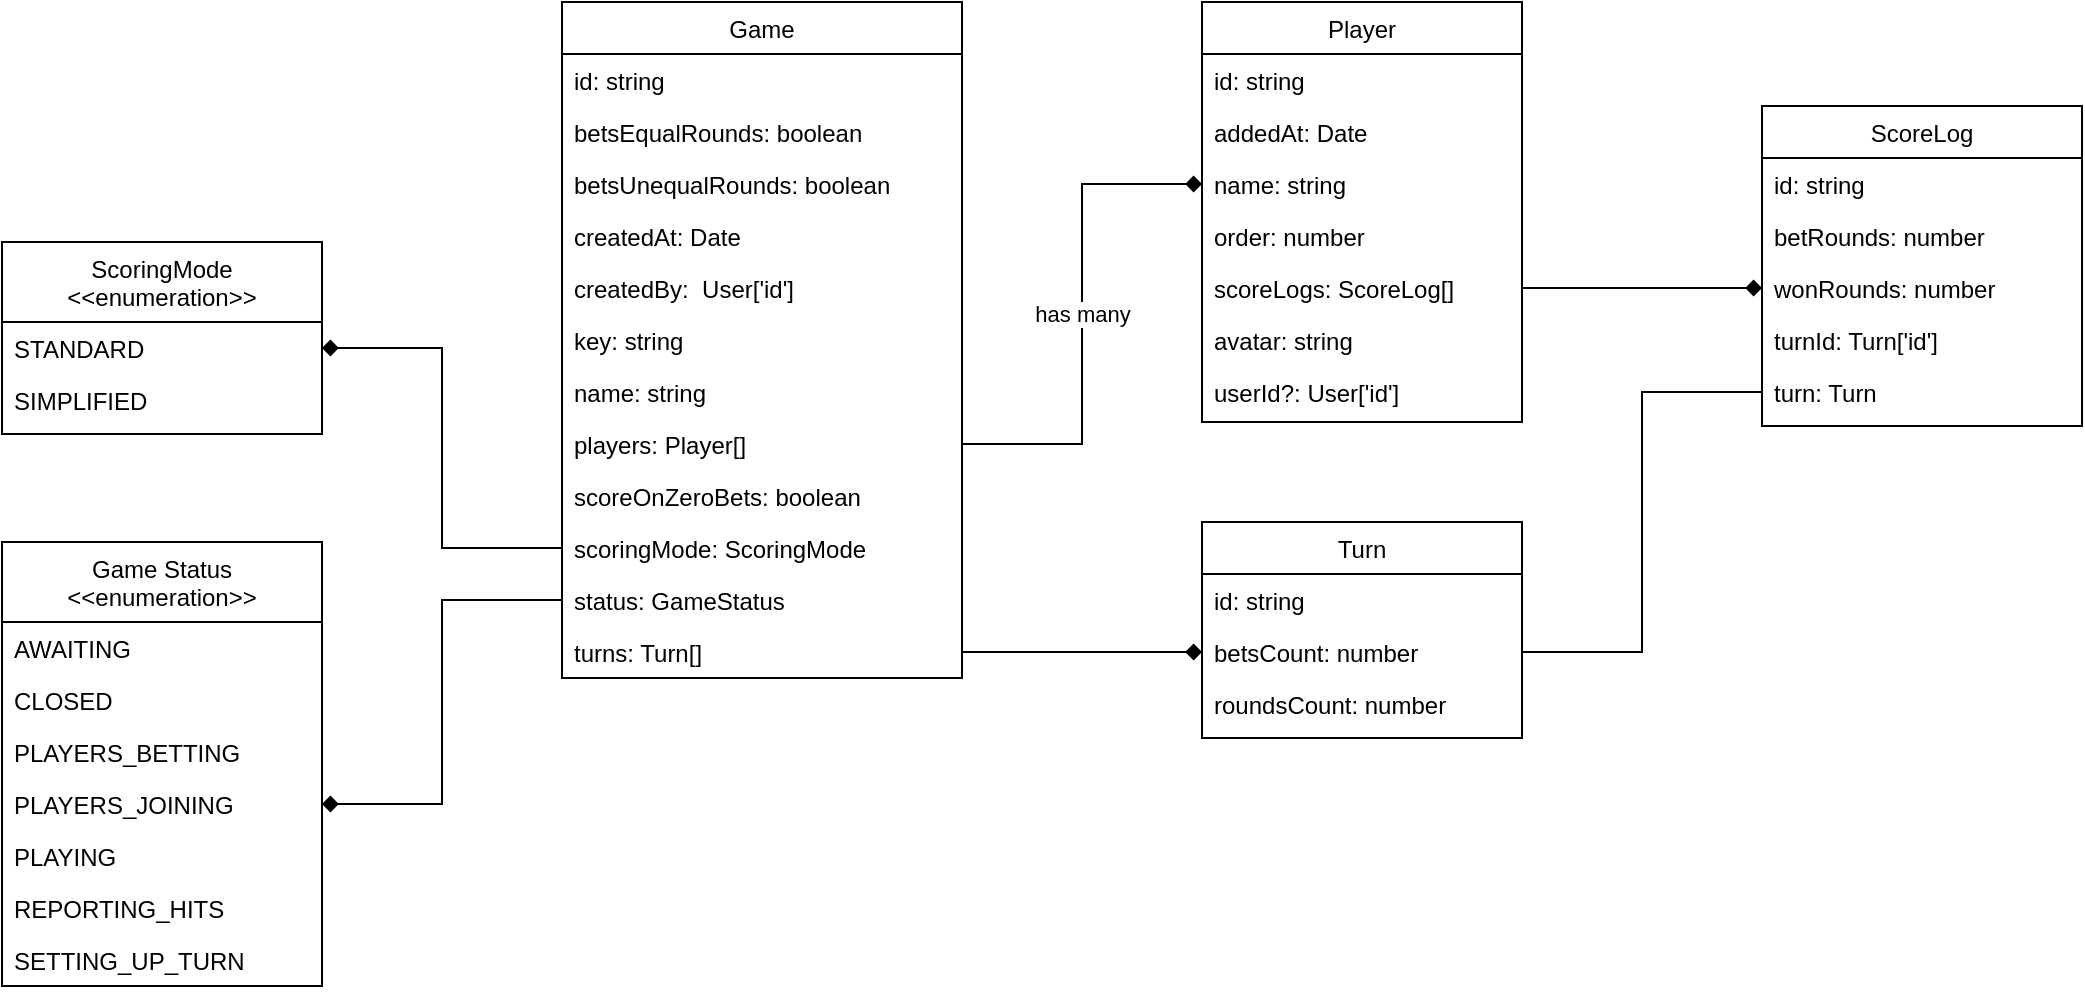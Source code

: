 <mxfile version="14.9.5" type="device"><diagram id="C5RBs43oDa-KdzZeNtuy" name="Page-1"><mxGraphModel dx="2139" dy="802" grid="1" gridSize="10" guides="1" tooltips="1" connect="1" arrows="1" fold="1" page="1" pageScale="1" pageWidth="827" pageHeight="1169" math="0" shadow="0"><root><mxCell id="WIyWlLk6GJQsqaUBKTNV-0"/><mxCell id="WIyWlLk6GJQsqaUBKTNV-1" parent="WIyWlLk6GJQsqaUBKTNV-0"/><mxCell id="zkfFHV4jXpPFQw0GAbJ--0" value="Game" style="swimlane;fontStyle=0;align=center;verticalAlign=top;childLayout=stackLayout;horizontal=1;startSize=26;horizontalStack=0;resizeParent=1;resizeLast=0;collapsible=1;marginBottom=0;rounded=0;shadow=0;strokeWidth=1;" parent="WIyWlLk6GJQsqaUBKTNV-1" vertex="1"><mxGeometry x="200" y="120" width="200" height="338" as="geometry"><mxRectangle x="230" y="140" width="160" height="26" as="alternateBounds"/></mxGeometry></mxCell><mxCell id="zkfFHV4jXpPFQw0GAbJ--1" value="id: string" style="text;align=left;verticalAlign=top;spacingLeft=4;spacingRight=4;overflow=hidden;rotatable=0;points=[[0,0.5],[1,0.5]];portConstraint=eastwest;" parent="zkfFHV4jXpPFQw0GAbJ--0" vertex="1"><mxGeometry y="26" width="200" height="26" as="geometry"/></mxCell><mxCell id="zkfFHV4jXpPFQw0GAbJ--2" value="betsEqualRounds: boolean" style="text;align=left;verticalAlign=top;spacingLeft=4;spacingRight=4;overflow=hidden;rotatable=0;points=[[0,0.5],[1,0.5]];portConstraint=eastwest;rounded=0;shadow=0;html=0;" parent="zkfFHV4jXpPFQw0GAbJ--0" vertex="1"><mxGeometry y="52" width="200" height="26" as="geometry"/></mxCell><mxCell id="zkfFHV4jXpPFQw0GAbJ--3" value="betsUnequalRounds: boolean" style="text;align=left;verticalAlign=top;spacingLeft=4;spacingRight=4;overflow=hidden;rotatable=0;points=[[0,0.5],[1,0.5]];portConstraint=eastwest;rounded=0;shadow=0;html=0;" parent="zkfFHV4jXpPFQw0GAbJ--0" vertex="1"><mxGeometry y="78" width="200" height="26" as="geometry"/></mxCell><mxCell id="20oIzmW-z6KYW1uP7pCW-0" value="createdAt: Date" style="text;align=left;verticalAlign=top;spacingLeft=4;spacingRight=4;overflow=hidden;rotatable=0;points=[[0,0.5],[1,0.5]];portConstraint=eastwest;rounded=0;shadow=0;html=0;" vertex="1" parent="zkfFHV4jXpPFQw0GAbJ--0"><mxGeometry y="104" width="200" height="26" as="geometry"/></mxCell><mxCell id="20oIzmW-z6KYW1uP7pCW-1" value="createdBy:  User['id']" style="text;align=left;verticalAlign=top;spacingLeft=4;spacingRight=4;overflow=hidden;rotatable=0;points=[[0,0.5],[1,0.5]];portConstraint=eastwest;rounded=0;shadow=0;html=0;" vertex="1" parent="zkfFHV4jXpPFQw0GAbJ--0"><mxGeometry y="130" width="200" height="26" as="geometry"/></mxCell><mxCell id="20oIzmW-z6KYW1uP7pCW-2" value="key: string" style="text;align=left;verticalAlign=top;spacingLeft=4;spacingRight=4;overflow=hidden;rotatable=0;points=[[0,0.5],[1,0.5]];portConstraint=eastwest;rounded=0;shadow=0;html=0;" vertex="1" parent="zkfFHV4jXpPFQw0GAbJ--0"><mxGeometry y="156" width="200" height="26" as="geometry"/></mxCell><mxCell id="20oIzmW-z6KYW1uP7pCW-3" value="name: string" style="text;align=left;verticalAlign=top;spacingLeft=4;spacingRight=4;overflow=hidden;rotatable=0;points=[[0,0.5],[1,0.5]];portConstraint=eastwest;rounded=0;shadow=0;html=0;" vertex="1" parent="zkfFHV4jXpPFQw0GAbJ--0"><mxGeometry y="182" width="200" height="26" as="geometry"/></mxCell><mxCell id="20oIzmW-z6KYW1uP7pCW-22" value="players: Player[]" style="text;align=left;verticalAlign=top;spacingLeft=4;spacingRight=4;overflow=hidden;rotatable=0;points=[[0,0.5],[1,0.5]];portConstraint=eastwest;rounded=0;shadow=0;html=0;" vertex="1" parent="zkfFHV4jXpPFQw0GAbJ--0"><mxGeometry y="208" width="200" height="26" as="geometry"/></mxCell><mxCell id="20oIzmW-z6KYW1uP7pCW-23" value="scoreOnZeroBets: boolean" style="text;align=left;verticalAlign=top;spacingLeft=4;spacingRight=4;overflow=hidden;rotatable=0;points=[[0,0.5],[1,0.5]];portConstraint=eastwest;rounded=0;shadow=0;html=0;" vertex="1" parent="zkfFHV4jXpPFQw0GAbJ--0"><mxGeometry y="234" width="200" height="26" as="geometry"/></mxCell><mxCell id="20oIzmW-z6KYW1uP7pCW-24" value="scoringMode: ScoringMode" style="text;align=left;verticalAlign=top;spacingLeft=4;spacingRight=4;overflow=hidden;rotatable=0;points=[[0,0.5],[1,0.5]];portConstraint=eastwest;rounded=0;shadow=0;html=0;" vertex="1" parent="zkfFHV4jXpPFQw0GAbJ--0"><mxGeometry y="260" width="200" height="26" as="geometry"/></mxCell><mxCell id="20oIzmW-z6KYW1uP7pCW-25" value="status: GameStatus" style="text;align=left;verticalAlign=top;spacingLeft=4;spacingRight=4;overflow=hidden;rotatable=0;points=[[0,0.5],[1,0.5]];portConstraint=eastwest;rounded=0;shadow=0;html=0;" vertex="1" parent="zkfFHV4jXpPFQw0GAbJ--0"><mxGeometry y="286" width="200" height="26" as="geometry"/></mxCell><mxCell id="20oIzmW-z6KYW1uP7pCW-26" value="turns: Turn[]" style="text;align=left;verticalAlign=top;spacingLeft=4;spacingRight=4;overflow=hidden;rotatable=0;points=[[0,0.5],[1,0.5]];portConstraint=eastwest;rounded=0;shadow=0;html=0;" vertex="1" parent="zkfFHV4jXpPFQw0GAbJ--0"><mxGeometry y="312" width="200" height="26" as="geometry"/></mxCell><mxCell id="20oIzmW-z6KYW1uP7pCW-12" value="Game Status&#10;&lt;&lt;enumeration&gt;&gt;" style="swimlane;fontStyle=0;align=center;verticalAlign=top;childLayout=stackLayout;horizontal=1;startSize=40;horizontalStack=0;resizeParent=1;resizeLast=0;collapsible=1;marginBottom=0;rounded=0;shadow=0;strokeWidth=1;" vertex="1" parent="WIyWlLk6GJQsqaUBKTNV-1"><mxGeometry x="-80" y="390" width="160" height="222" as="geometry"><mxRectangle x="-40" y="120" width="160" height="40" as="alternateBounds"/></mxGeometry></mxCell><mxCell id="20oIzmW-z6KYW1uP7pCW-14" value="AWAITING &#10;" style="text;align=left;verticalAlign=top;spacingLeft=4;spacingRight=4;overflow=hidden;rotatable=0;points=[[0,0.5],[1,0.5]];portConstraint=eastwest;rounded=0;shadow=0;html=0;" vertex="1" parent="20oIzmW-z6KYW1uP7pCW-12"><mxGeometry y="40" width="160" height="26" as="geometry"/></mxCell><mxCell id="20oIzmW-z6KYW1uP7pCW-15" value="CLOSED" style="text;align=left;verticalAlign=top;spacingLeft=4;spacingRight=4;overflow=hidden;rotatable=0;points=[[0,0.5],[1,0.5]];portConstraint=eastwest;rounded=0;shadow=0;html=0;" vertex="1" parent="20oIzmW-z6KYW1uP7pCW-12"><mxGeometry y="66" width="160" height="26" as="geometry"/></mxCell><mxCell id="20oIzmW-z6KYW1uP7pCW-16" value="PLAYERS_BETTING" style="text;align=left;verticalAlign=top;spacingLeft=4;spacingRight=4;overflow=hidden;rotatable=0;points=[[0,0.5],[1,0.5]];portConstraint=eastwest;rounded=0;shadow=0;html=0;" vertex="1" parent="20oIzmW-z6KYW1uP7pCW-12"><mxGeometry y="92" width="160" height="26" as="geometry"/></mxCell><mxCell id="20oIzmW-z6KYW1uP7pCW-17" value="PLAYERS_JOINING" style="text;align=left;verticalAlign=top;spacingLeft=4;spacingRight=4;overflow=hidden;rotatable=0;points=[[0,0.5],[1,0.5]];portConstraint=eastwest;rounded=0;shadow=0;html=0;" vertex="1" parent="20oIzmW-z6KYW1uP7pCW-12"><mxGeometry y="118" width="160" height="26" as="geometry"/></mxCell><mxCell id="20oIzmW-z6KYW1uP7pCW-18" value="PLAYING" style="text;align=left;verticalAlign=top;spacingLeft=4;spacingRight=4;overflow=hidden;rotatable=0;points=[[0,0.5],[1,0.5]];portConstraint=eastwest;rounded=0;shadow=0;html=0;" vertex="1" parent="20oIzmW-z6KYW1uP7pCW-12"><mxGeometry y="144" width="160" height="26" as="geometry"/></mxCell><mxCell id="20oIzmW-z6KYW1uP7pCW-19" value="REPORTING_HITS" style="text;align=left;verticalAlign=top;spacingLeft=4;spacingRight=4;overflow=hidden;rotatable=0;points=[[0,0.5],[1,0.5]];portConstraint=eastwest;rounded=0;shadow=0;html=0;" vertex="1" parent="20oIzmW-z6KYW1uP7pCW-12"><mxGeometry y="170" width="160" height="26" as="geometry"/></mxCell><mxCell id="20oIzmW-z6KYW1uP7pCW-21" value="SETTING_UP_TURN" style="text;align=left;verticalAlign=top;spacingLeft=4;spacingRight=4;overflow=hidden;rotatable=0;points=[[0,0.5],[1,0.5]];portConstraint=eastwest;rounded=0;shadow=0;html=0;" vertex="1" parent="20oIzmW-z6KYW1uP7pCW-12"><mxGeometry y="196" width="160" height="26" as="geometry"/></mxCell><mxCell id="20oIzmW-z6KYW1uP7pCW-28" style="edgeStyle=orthogonalEdgeStyle;rounded=0;orthogonalLoop=1;jettySize=auto;html=1;exitX=1;exitY=0.5;exitDx=0;exitDy=0;entryX=0;entryY=0.5;entryDx=0;entryDy=0;startArrow=diamond;startFill=1;endArrow=none;endFill=0;" edge="1" parent="WIyWlLk6GJQsqaUBKTNV-1" source="20oIzmW-z6KYW1uP7pCW-17" target="20oIzmW-z6KYW1uP7pCW-25"><mxGeometry relative="1" as="geometry"/></mxCell><mxCell id="20oIzmW-z6KYW1uP7pCW-29" value="ScoringMode&#10;&lt;&lt;enumeration&gt;&gt;" style="swimlane;fontStyle=0;align=center;verticalAlign=top;childLayout=stackLayout;horizontal=1;startSize=40;horizontalStack=0;resizeParent=1;resizeLast=0;collapsible=1;marginBottom=0;rounded=0;shadow=0;strokeWidth=1;" vertex="1" parent="WIyWlLk6GJQsqaUBKTNV-1"><mxGeometry x="-80" y="240" width="160" height="96" as="geometry"><mxRectangle x="-40" y="120" width="160" height="40" as="alternateBounds"/></mxGeometry></mxCell><mxCell id="20oIzmW-z6KYW1uP7pCW-30" value="STANDARD" style="text;align=left;verticalAlign=top;spacingLeft=4;spacingRight=4;overflow=hidden;rotatable=0;points=[[0,0.5],[1,0.5]];portConstraint=eastwest;rounded=0;shadow=0;html=0;" vertex="1" parent="20oIzmW-z6KYW1uP7pCW-29"><mxGeometry y="40" width="160" height="26" as="geometry"/></mxCell><mxCell id="20oIzmW-z6KYW1uP7pCW-31" value="SIMPLIFIED" style="text;align=left;verticalAlign=top;spacingLeft=4;spacingRight=4;overflow=hidden;rotatable=0;points=[[0,0.5],[1,0.5]];portConstraint=eastwest;rounded=0;shadow=0;html=0;" vertex="1" parent="20oIzmW-z6KYW1uP7pCW-29"><mxGeometry y="66" width="160" height="26" as="geometry"/></mxCell><mxCell id="20oIzmW-z6KYW1uP7pCW-38" style="edgeStyle=orthogonalEdgeStyle;rounded=0;orthogonalLoop=1;jettySize=auto;html=1;exitX=1;exitY=0.5;exitDx=0;exitDy=0;entryX=0;entryY=0.5;entryDx=0;entryDy=0;startArrow=diamond;startFill=1;endArrow=none;endFill=0;" edge="1" parent="WIyWlLk6GJQsqaUBKTNV-1" source="20oIzmW-z6KYW1uP7pCW-30" target="20oIzmW-z6KYW1uP7pCW-24"><mxGeometry relative="1" as="geometry"/></mxCell><mxCell id="20oIzmW-z6KYW1uP7pCW-39" value="Player" style="swimlane;fontStyle=0;align=center;verticalAlign=top;childLayout=stackLayout;horizontal=1;startSize=26;horizontalStack=0;resizeParent=1;resizeLast=0;collapsible=1;marginBottom=0;rounded=0;shadow=0;strokeWidth=1;" vertex="1" parent="WIyWlLk6GJQsqaUBKTNV-1"><mxGeometry x="520" y="120" width="160" height="210" as="geometry"><mxRectangle x="230" y="140" width="160" height="26" as="alternateBounds"/></mxGeometry></mxCell><mxCell id="20oIzmW-z6KYW1uP7pCW-40" value="id: string" style="text;align=left;verticalAlign=top;spacingLeft=4;spacingRight=4;overflow=hidden;rotatable=0;points=[[0,0.5],[1,0.5]];portConstraint=eastwest;" vertex="1" parent="20oIzmW-z6KYW1uP7pCW-39"><mxGeometry y="26" width="160" height="26" as="geometry"/></mxCell><mxCell id="20oIzmW-z6KYW1uP7pCW-41" value="addedAt: Date" style="text;align=left;verticalAlign=top;spacingLeft=4;spacingRight=4;overflow=hidden;rotatable=0;points=[[0,0.5],[1,0.5]];portConstraint=eastwest;rounded=0;shadow=0;html=0;" vertex="1" parent="20oIzmW-z6KYW1uP7pCW-39"><mxGeometry y="52" width="160" height="26" as="geometry"/></mxCell><mxCell id="20oIzmW-z6KYW1uP7pCW-42" value="name: string" style="text;align=left;verticalAlign=top;spacingLeft=4;spacingRight=4;overflow=hidden;rotatable=0;points=[[0,0.5],[1,0.5]];portConstraint=eastwest;rounded=0;shadow=0;html=0;" vertex="1" parent="20oIzmW-z6KYW1uP7pCW-39"><mxGeometry y="78" width="160" height="26" as="geometry"/></mxCell><mxCell id="20oIzmW-z6KYW1uP7pCW-43" value="order: number" style="text;align=left;verticalAlign=top;spacingLeft=4;spacingRight=4;overflow=hidden;rotatable=0;points=[[0,0.5],[1,0.5]];portConstraint=eastwest;rounded=0;shadow=0;html=0;" vertex="1" parent="20oIzmW-z6KYW1uP7pCW-39"><mxGeometry y="104" width="160" height="26" as="geometry"/></mxCell><mxCell id="20oIzmW-z6KYW1uP7pCW-44" value="scoreLogs: ScoreLog[]" style="text;align=left;verticalAlign=top;spacingLeft=4;spacingRight=4;overflow=hidden;rotatable=0;points=[[0,0.5],[1,0.5]];portConstraint=eastwest;rounded=0;shadow=0;html=0;" vertex="1" parent="20oIzmW-z6KYW1uP7pCW-39"><mxGeometry y="130" width="160" height="26" as="geometry"/></mxCell><mxCell id="20oIzmW-z6KYW1uP7pCW-45" value="avatar: string" style="text;align=left;verticalAlign=top;spacingLeft=4;spacingRight=4;overflow=hidden;rotatable=0;points=[[0,0.5],[1,0.5]];portConstraint=eastwest;rounded=0;shadow=0;html=0;" vertex="1" parent="20oIzmW-z6KYW1uP7pCW-39"><mxGeometry y="156" width="160" height="26" as="geometry"/></mxCell><mxCell id="20oIzmW-z6KYW1uP7pCW-46" value="userId?: User['id']" style="text;align=left;verticalAlign=top;spacingLeft=4;spacingRight=4;overflow=hidden;rotatable=0;points=[[0,0.5],[1,0.5]];portConstraint=eastwest;rounded=0;shadow=0;html=0;" vertex="1" parent="20oIzmW-z6KYW1uP7pCW-39"><mxGeometry y="182" width="160" height="26" as="geometry"/></mxCell><mxCell id="20oIzmW-z6KYW1uP7pCW-52" value="has many" style="edgeStyle=orthogonalEdgeStyle;rounded=0;orthogonalLoop=1;jettySize=auto;html=1;exitX=0;exitY=0.5;exitDx=0;exitDy=0;entryX=1;entryY=0.5;entryDx=0;entryDy=0;startArrow=diamond;startFill=1;endArrow=none;endFill=0;" edge="1" parent="WIyWlLk6GJQsqaUBKTNV-1" source="20oIzmW-z6KYW1uP7pCW-42" target="20oIzmW-z6KYW1uP7pCW-22"><mxGeometry relative="1" as="geometry"/></mxCell><mxCell id="20oIzmW-z6KYW1uP7pCW-54" value="ScoreLog" style="swimlane;fontStyle=0;align=center;verticalAlign=top;childLayout=stackLayout;horizontal=1;startSize=26;horizontalStack=0;resizeParent=1;resizeLast=0;collapsible=1;marginBottom=0;rounded=0;shadow=0;strokeWidth=1;" vertex="1" parent="WIyWlLk6GJQsqaUBKTNV-1"><mxGeometry x="800" y="172" width="160" height="160" as="geometry"><mxRectangle x="230" y="140" width="160" height="26" as="alternateBounds"/></mxGeometry></mxCell><mxCell id="20oIzmW-z6KYW1uP7pCW-55" value="id: string" style="text;align=left;verticalAlign=top;spacingLeft=4;spacingRight=4;overflow=hidden;rotatable=0;points=[[0,0.5],[1,0.5]];portConstraint=eastwest;" vertex="1" parent="20oIzmW-z6KYW1uP7pCW-54"><mxGeometry y="26" width="160" height="26" as="geometry"/></mxCell><mxCell id="20oIzmW-z6KYW1uP7pCW-56" value="betRounds: number" style="text;align=left;verticalAlign=top;spacingLeft=4;spacingRight=4;overflow=hidden;rotatable=0;points=[[0,0.5],[1,0.5]];portConstraint=eastwest;rounded=0;shadow=0;html=0;" vertex="1" parent="20oIzmW-z6KYW1uP7pCW-54"><mxGeometry y="52" width="160" height="26" as="geometry"/></mxCell><mxCell id="20oIzmW-z6KYW1uP7pCW-57" value="wonRounds: number" style="text;align=left;verticalAlign=top;spacingLeft=4;spacingRight=4;overflow=hidden;rotatable=0;points=[[0,0.5],[1,0.5]];portConstraint=eastwest;rounded=0;shadow=0;html=0;" vertex="1" parent="20oIzmW-z6KYW1uP7pCW-54"><mxGeometry y="78" width="160" height="26" as="geometry"/></mxCell><mxCell id="20oIzmW-z6KYW1uP7pCW-58" value="turnId: Turn['id']" style="text;align=left;verticalAlign=top;spacingLeft=4;spacingRight=4;overflow=hidden;rotatable=0;points=[[0,0.5],[1,0.5]];portConstraint=eastwest;rounded=0;shadow=0;html=0;" vertex="1" parent="20oIzmW-z6KYW1uP7pCW-54"><mxGeometry y="104" width="160" height="26" as="geometry"/></mxCell><mxCell id="20oIzmW-z6KYW1uP7pCW-59" value="turn: Turn" style="text;align=left;verticalAlign=top;spacingLeft=4;spacingRight=4;overflow=hidden;rotatable=0;points=[[0,0.5],[1,0.5]];portConstraint=eastwest;rounded=0;shadow=0;html=0;" vertex="1" parent="20oIzmW-z6KYW1uP7pCW-54"><mxGeometry y="130" width="160" height="26" as="geometry"/></mxCell><mxCell id="20oIzmW-z6KYW1uP7pCW-62" style="edgeStyle=orthogonalEdgeStyle;rounded=0;orthogonalLoop=1;jettySize=auto;html=1;exitX=0;exitY=0.5;exitDx=0;exitDy=0;entryX=1;entryY=0.5;entryDx=0;entryDy=0;startArrow=diamond;startFill=1;endArrow=none;endFill=0;" edge="1" parent="WIyWlLk6GJQsqaUBKTNV-1" source="20oIzmW-z6KYW1uP7pCW-57" target="20oIzmW-z6KYW1uP7pCW-44"><mxGeometry relative="1" as="geometry"/></mxCell><mxCell id="20oIzmW-z6KYW1uP7pCW-63" value="Turn" style="swimlane;fontStyle=0;align=center;verticalAlign=top;childLayout=stackLayout;horizontal=1;startSize=26;horizontalStack=0;resizeParent=1;resizeLast=0;collapsible=1;marginBottom=0;rounded=0;shadow=0;strokeWidth=1;" vertex="1" parent="WIyWlLk6GJQsqaUBKTNV-1"><mxGeometry x="520" y="380" width="160" height="108" as="geometry"><mxRectangle x="230" y="140" width="160" height="26" as="alternateBounds"/></mxGeometry></mxCell><mxCell id="20oIzmW-z6KYW1uP7pCW-64" value="id: string" style="text;align=left;verticalAlign=top;spacingLeft=4;spacingRight=4;overflow=hidden;rotatable=0;points=[[0,0.5],[1,0.5]];portConstraint=eastwest;" vertex="1" parent="20oIzmW-z6KYW1uP7pCW-63"><mxGeometry y="26" width="160" height="26" as="geometry"/></mxCell><mxCell id="20oIzmW-z6KYW1uP7pCW-65" value="betsCount: number" style="text;align=left;verticalAlign=top;spacingLeft=4;spacingRight=4;overflow=hidden;rotatable=0;points=[[0,0.5],[1,0.5]];portConstraint=eastwest;rounded=0;shadow=0;html=0;" vertex="1" parent="20oIzmW-z6KYW1uP7pCW-63"><mxGeometry y="52" width="160" height="26" as="geometry"/></mxCell><mxCell id="20oIzmW-z6KYW1uP7pCW-66" value="roundsCount: number" style="text;align=left;verticalAlign=top;spacingLeft=4;spacingRight=4;overflow=hidden;rotatable=0;points=[[0,0.5],[1,0.5]];portConstraint=eastwest;rounded=0;shadow=0;html=0;" vertex="1" parent="20oIzmW-z6KYW1uP7pCW-63"><mxGeometry y="78" width="160" height="26" as="geometry"/></mxCell><mxCell id="20oIzmW-z6KYW1uP7pCW-71" style="edgeStyle=orthogonalEdgeStyle;rounded=0;orthogonalLoop=1;jettySize=auto;html=1;exitX=0;exitY=0.5;exitDx=0;exitDy=0;entryX=1;entryY=0.5;entryDx=0;entryDy=0;startArrow=diamond;startFill=1;endArrow=none;endFill=0;" edge="1" parent="WIyWlLk6GJQsqaUBKTNV-1" source="20oIzmW-z6KYW1uP7pCW-65" target="20oIzmW-z6KYW1uP7pCW-26"><mxGeometry relative="1" as="geometry"/></mxCell><mxCell id="20oIzmW-z6KYW1uP7pCW-72" style="edgeStyle=orthogonalEdgeStyle;rounded=0;orthogonalLoop=1;jettySize=auto;html=1;exitX=1;exitY=0.5;exitDx=0;exitDy=0;entryX=0;entryY=0.5;entryDx=0;entryDy=0;startArrow=none;startFill=0;endArrow=none;endFill=0;" edge="1" parent="WIyWlLk6GJQsqaUBKTNV-1" source="20oIzmW-z6KYW1uP7pCW-65" target="20oIzmW-z6KYW1uP7pCW-59"><mxGeometry relative="1" as="geometry"/></mxCell></root></mxGraphModel></diagram></mxfile>